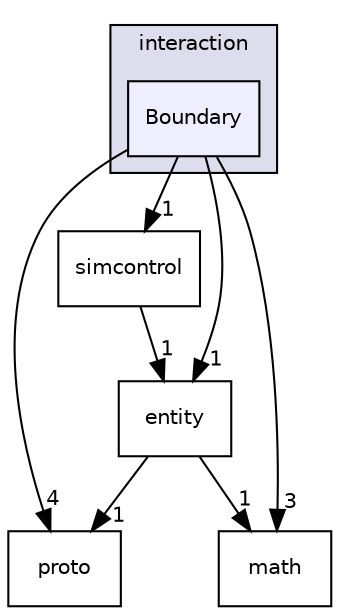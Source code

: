 digraph "/root/scrimmage/scrimmage/include/scrimmage/plugins/interaction/Boundary" {
  compound=true
  node [ fontsize="10", fontname="Helvetica"];
  edge [ labelfontsize="10", labelfontname="Helvetica"];
  subgraph clusterdir_e780a5c579cb35e946684e8694642ace {
    graph [ bgcolor="#ddddee", pencolor="black", label="interaction" fontname="Helvetica", fontsize="10", URL="dir_e780a5c579cb35e946684e8694642ace.html"]
  dir_e8a768538ce905a52077121b8a8c65c5 [shape=box, label="Boundary", style="filled", fillcolor="#eeeeff", pencolor="black", URL="dir_e8a768538ce905a52077121b8a8c65c5.html"];
  }
  dir_da3c1142a5a9c223c96a62a7b93eca38 [shape=box label="proto" URL="dir_da3c1142a5a9c223c96a62a7b93eca38.html"];
  dir_8dabc27971b3bc145bbcc2e849e82380 [shape=box label="simcontrol" URL="dir_8dabc27971b3bc145bbcc2e849e82380.html"];
  dir_4281587931951fcc16b7a6ccc116b5d1 [shape=box label="math" URL="dir_4281587931951fcc16b7a6ccc116b5d1.html"];
  dir_5ef164da32927a27aef05eae2283c928 [shape=box label="entity" URL="dir_5ef164da32927a27aef05eae2283c928.html"];
  dir_8dabc27971b3bc145bbcc2e849e82380->dir_5ef164da32927a27aef05eae2283c928 [headlabel="1", labeldistance=1.5 headhref="dir_000151_000008.html"];
  dir_5ef164da32927a27aef05eae2283c928->dir_da3c1142a5a9c223c96a62a7b93eca38 [headlabel="1", labeldistance=1.5 headhref="dir_000008_000148.html"];
  dir_5ef164da32927a27aef05eae2283c928->dir_4281587931951fcc16b7a6ccc116b5d1 [headlabel="1", labeldistance=1.5 headhref="dir_000008_000010.html"];
  dir_e8a768538ce905a52077121b8a8c65c5->dir_da3c1142a5a9c223c96a62a7b93eca38 [headlabel="4", labeldistance=1.5 headhref="dir_000085_000148.html"];
  dir_e8a768538ce905a52077121b8a8c65c5->dir_8dabc27971b3bc145bbcc2e849e82380 [headlabel="1", labeldistance=1.5 headhref="dir_000085_000151.html"];
  dir_e8a768538ce905a52077121b8a8c65c5->dir_4281587931951fcc16b7a6ccc116b5d1 [headlabel="3", labeldistance=1.5 headhref="dir_000085_000010.html"];
  dir_e8a768538ce905a52077121b8a8c65c5->dir_5ef164da32927a27aef05eae2283c928 [headlabel="1", labeldistance=1.5 headhref="dir_000085_000008.html"];
}
